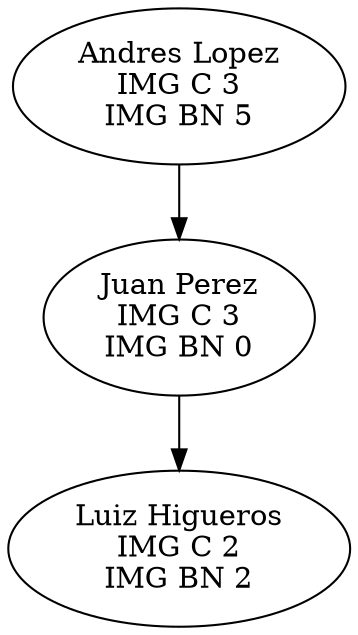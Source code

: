 digraph ejemplo {
0 [label="Andres Lopez\nIMG C 3\nIMG BN 5"]
1 [label="Juan Perez\nIMG C 3\nIMG BN 0"]
2 [label="Luiz Higueros\nIMG C 2\nIMG BN 2"]
0->1
1->2
rankdir=TB
}